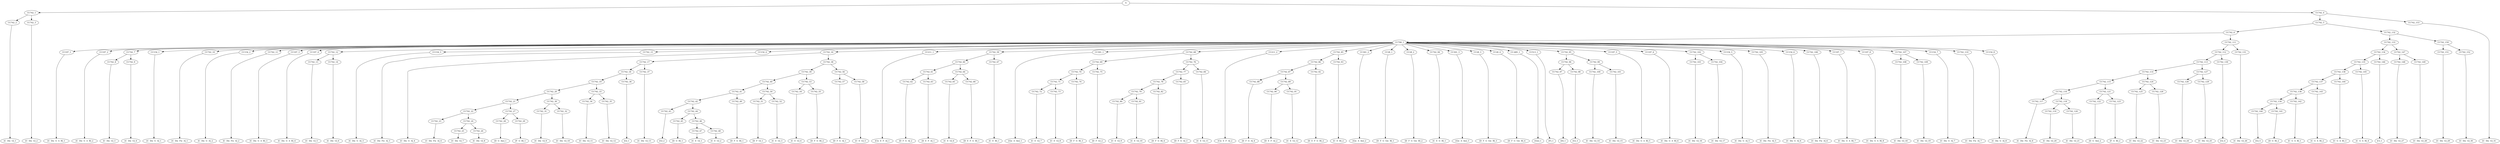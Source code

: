 digraph sample{
"S" -> "CC742_1";
"CC742_1" -> "CC742_2";
"CC742_2" -> "[C  Dis  G]_1";
"CC742_1" -> "CC742_3";
"CC742_3" -> "[C  Dis  G]_2";
"S" -> "CC742_4";
"CC742_4" -> "CC742_5";
"CC742_5" -> "CC742_6";
"CC742_6" -> "CC706_1";
"CC706_1" -> "CC197_1";
"CC197_1" -> "[C  Dis  G  A  B]_1";
"CC706_1" -> "CC197_2";
"CC197_2" -> "[C  Dis  G  A  B]_2";
"CC706_1" -> "CC742_7";
"CC742_7" -> "CC742_8";
"CC742_8" -> "[C  Dis  G]_3";
"CC742_7" -> "CC742_9";
"CC742_9" -> "[C  Dis  G]_4";
"CC706_1" -> "CC154_1";
"CC154_1" -> "[C  Dis  G  A]_1";
"CC706_1" -> "CC742_10";
"CC742_10" -> "[C  Dis  Fis  A]_1";
"CC706_1" -> "CC154_2";
"CC154_2" -> "[C  Dis  G  A]_2";
"CC706_1" -> "CC742_11";
"CC742_11" -> "[C  Dis  Fis  A]_2";
"CC706_1" -> "CC197_3";
"CC197_3" -> "[C  Dis  G  A  B]_3";
"CC706_1" -> "CC197_4";
"CC197_4" -> "[C  Dis  G  A  B]_4";
"CC706_1" -> "CC742_12";
"CC742_12" -> "CC742_13";
"CC742_13" -> "[C  Dis  G]_5";
"CC742_12" -> "CC742_14";
"CC742_14" -> "[C  Dis  G]_6";
"CC706_1" -> "CC154_3";
"CC154_3" -> "[C  Dis  G  A]_3";
"CC706_1" -> "CC742_15";
"CC742_15" -> "[C  Dis  Fis  A]_3";
"CC706_1" -> "CC154_4";
"CC154_4" -> "[C  Dis  G  A]_4";
"CC706_1" -> "CC742_16";
"CC742_16" -> "CC742_17";
"CC742_17" -> "CC742_18";
"CC742_18" -> "CC742_19";
"CC742_19" -> "CC742_20";
"CC742_20" -> "CC742_21";
"CC742_21" -> "CC742_22";
"CC742_22" -> "CC742_23";
"CC742_23" -> "[C  Dis  Fis  A]_4";
"CC742_22" -> "CC742_24";
"CC742_24" -> "CC742_25";
"CC742_25" -> "[C  Dis  G]_7";
"CC742_24" -> "CC742_26";
"CC742_26" -> "[C  Dis  G]_8";
"CC742_21" -> "CC742_27";
"CC742_27" -> "CC742_28";
"CC742_28" -> "[D  G  Ais]_1";
"CC742_27" -> "CC742_29";
"CC742_29" -> "[F  G  B]_1";
"CC742_20" -> "CC742_30";
"CC742_30" -> "CC742_31";
"CC742_31" -> "[C  Dis  G]_9";
"CC742_30" -> "CC742_32";
"CC742_32" -> "[C  Dis  G]_10";
"CC742_19" -> "CC742_33";
"CC742_33" -> "CC742_34";
"CC742_34" -> "[C  Dis  G]_11";
"CC742_33" -> "CC742_35";
"CC742_35" -> "[C  Dis  G]_12";
"CC742_18" -> "CC742_36";
"CC742_36" -> "[G]_1";
"CC742_17" -> "CC742_37";
"CC742_37" -> "[C  Dis  G]_13";
"CC742_16" -> "CC742_38";
"CC742_38" -> "CC742_39";
"CC742_39" -> "CC742_40";
"CC742_40" -> "CC742_41";
"CC742_41" -> "CC742_42";
"CC742_42" -> "CC742_43";
"CC742_43" -> "[G]_2";
"CC742_42" -> "CC742_44";
"CC742_44" -> "CC742_45";
"CC742_45" -> "[D  G  B]_1";
"CC742_44" -> "CC742_46";
"CC742_46" -> "CC742_47";
"CC742_47" -> "[C  E  G]_1";
"CC742_46" -> "CC742_48";
"CC742_48" -> "[C  E  G]_2";
"CC742_41" -> "CC742_49";
"CC742_49" -> "[D  F  G  B]_1";
"CC742_40" -> "CC742_50";
"CC742_50" -> "CC742_51";
"CC742_51" -> "[D  F  G]_1";
"CC742_50" -> "CC742_52";
"CC742_52" -> "[C  E  G]_3";
"CC742_39" -> "CC742_53";
"CC742_53" -> "CC742_54";
"CC742_54" -> "[C  E  G]_4";
"CC742_53" -> "CC742_55";
"CC742_55" -> "[D  F  G  B]_2";
"CC742_38" -> "CC742_56";
"CC742_56" -> "CC742_57";
"CC742_57" -> "[D  F  G  A]_1";
"CC742_56" -> "CC742_58";
"CC742_58" -> "[C  E  G]_5";
"CC706_1" -> "CC211_1";
"CC211_1" -> "[Cis  E  F  A]_1";
"CC706_1" -> "CC742_59";
"CC742_59" -> "CC742_60";
"CC742_60" -> "CC742_61";
"CC742_61" -> "CC742_62";
"CC742_62" -> "[D  F  G  A]_2";
"CC742_61" -> "CC742_63";
"CC742_63" -> "[D  E  F  A]_1";
"CC742_60" -> "CC742_64";
"CC742_64" -> "CC742_65";
"CC742_65" -> "[C  E  G]_6";
"CC742_64" -> "CC742_66";
"CC742_66" -> "[D  E  F  G  B]_1";
"CC742_59" -> "CC742_67";
"CC742_67" -> "[C  E  B]_1";
"CC706_1" -> "CC301_1";
"CC301_1" -> "[Gis  A  Ais]_1";
"CC706_1" -> "CC742_68";
"CC742_68" -> "CC742_69";
"CC742_69" -> "CC742_70";
"CC742_70" -> "CC742_71";
"CC742_71" -> "CC742_72";
"CC742_72" -> "[C  E  G]_7";
"CC742_71" -> "CC742_73";
"CC742_73" -> "[C  E  G]_8";
"CC742_70" -> "CC742_74";
"CC742_74" -> "[D  F  G  B]_3";
"CC742_69" -> "CC742_75";
"CC742_75" -> "[D  F  G]_2";
"CC742_68" -> "CC742_76";
"CC742_76" -> "CC742_77";
"CC742_77" -> "CC742_78";
"CC742_78" -> "CC742_79";
"CC742_79" -> "CC742_80";
"CC742_80" -> "[C  E  G]_9";
"CC742_79" -> "CC742_81";
"CC742_81" -> "[C  E  G]_10";
"CC742_78" -> "CC742_82";
"CC742_82" -> "[D  F  G  B]_4";
"CC742_77" -> "CC742_83";
"CC742_83" -> "[D  F  G  A]_3";
"CC742_76" -> "CC742_84";
"CC742_84" -> "[C  E  G]_11";
"CC706_1" -> "CC211_2";
"CC211_2" -> "[Cis  E  F  A]_2";
"CC706_1" -> "CC742_85";
"CC742_85" -> "CC742_86";
"CC742_86" -> "CC742_87";
"CC742_87" -> "CC742_88";
"CC742_88" -> "[D  F  G  A]_4";
"CC742_87" -> "CC742_89";
"CC742_89" -> "CC742_90";
"CC742_90" -> "[D  E  F  A]_2";
"CC742_89" -> "CC742_91";
"CC742_91" -> "[C  E  G]_12";
"CC742_86" -> "CC742_92";
"CC742_92" -> "[D  E  F  G  B]_2";
"CC742_85" -> "CC742_93";
"CC742_93" -> "[C  E  B]_2";
"CC706_1" -> "CC301_2";
"CC301_2" -> "[Gis  A  Ais]_2";
"CC706_1" -> "CC28_1";
"CC28_1" -> "[D  F  G  Gis  B]_1";
"CC706_1" -> "CC28_2";
"CC28_2" -> "[D  F  G  Gis  B]_2";
"CC706_1" -> "CC742_94";
"CC742_94" -> "[C  E  G  B]_1";
"CC706_1" -> "CC301_3";
"CC301_3" -> "[Gis  A  Ais]_3";
"CC706_1" -> "CC28_3";
"CC28_3" -> "[D  F  G  Gis  B]_3";
"CC706_1" -> "CC28_4";
"CC28_4" -> "[D  F  G  Gis  B]_4";
"CC706_1" -> "CC-685_1";
"CC-685_1" -> "[Gis]_1";
"CC706_1" -> "CC513_1";
"CC513_1" -> "[F]_1";
"CC706_1" -> "CC742_95";
"CC742_95" -> "CC742_96";
"CC742_96" -> "CC742_97";
"CC742_97" -> "[D]_1";
"CC742_96" -> "CC742_98";
"CC742_98" -> "[G]_3";
"CC742_95" -> "CC742_99";
"CC742_99" -> "CC742_100";
"CC742_100" -> "[C  Dis  G]_14";
"CC742_99" -> "CC742_101";
"CC742_101" -> "[C  Dis  G]_15";
"CC706_1" -> "CC197_5";
"CC197_5" -> "[C  Dis  G  A  B]_5";
"CC706_1" -> "CC197_6";
"CC197_6" -> "[C  Dis  G  A  B]_6";
"CC706_1" -> "CC742_102";
"CC742_102" -> "CC742_103";
"CC742_103" -> "[C  Dis  G]_16";
"CC742_102" -> "CC742_104";
"CC742_104" -> "[C  Dis  G]_17";
"CC706_1" -> "CC154_5";
"CC154_5" -> "[C  Dis  G  A]_5";
"CC706_1" -> "CC742_105";
"CC742_105" -> "[C  Dis  Fis  A]_5";
"CC706_1" -> "CC154_6";
"CC154_6" -> "[C  Dis  G  A]_6";
"CC706_1" -> "CC742_106";
"CC742_106" -> "[C  Dis  Fis  A]_6";
"CC706_1" -> "CC197_7";
"CC197_7" -> "[C  Dis  G  A  B]_7";
"CC706_1" -> "CC197_8";
"CC197_8" -> "[C  Dis  G  A  B]_8";
"CC706_1" -> "CC742_107";
"CC742_107" -> "CC742_108";
"CC742_108" -> "[C  Dis  G]_18";
"CC742_107" -> "CC742_109";
"CC742_109" -> "[C  Dis  G]_19";
"CC706_1" -> "CC154_7";
"CC154_7" -> "[C  Dis  G  A]_7";
"CC706_1" -> "CC742_110";
"CC742_110" -> "[C  Dis  Fis  A]_7";
"CC706_1" -> "CC154_8";
"CC154_8" -> "[C  Dis  G  A]_8";
"CC742_6" -> "CC742_111";
"CC742_111" -> "CC742_112";
"CC742_112" -> "CC742_113";
"CC742_113" -> "CC742_114";
"CC742_114" -> "CC742_115";
"CC742_115" -> "CC742_116";
"CC742_116" -> "CC742_117";
"CC742_117" -> "[C  Dis  Fis  A]_8";
"CC742_116" -> "CC742_118";
"CC742_118" -> "CC742_119";
"CC742_119" -> "[C  Dis  G]_20";
"CC742_118" -> "CC742_120";
"CC742_120" -> "[C  Dis  G]_21";
"CC742_115" -> "CC742_121";
"CC742_121" -> "CC742_122";
"CC742_122" -> "[D  G  Ais]_2";
"CC742_121" -> "CC742_123";
"CC742_123" -> "[F  G  B]_2";
"CC742_114" -> "CC742_124";
"CC742_124" -> "CC742_125";
"CC742_125" -> "[C  Dis  G]_22";
"CC742_124" -> "CC742_126";
"CC742_126" -> "[C  Dis  G]_23";
"CC742_113" -> "CC742_127";
"CC742_127" -> "CC742_128";
"CC742_128" -> "[C  Dis  G]_24";
"CC742_127" -> "CC742_129";
"CC742_129" -> "[C  Dis  G]_25";
"CC742_112" -> "CC742_130";
"CC742_130" -> "[G]_4";
"CC742_111" -> "CC742_131";
"CC742_131" -> "[C  Dis  G]_26";
"CC742_5" -> "CC742_132";
"CC742_132" -> "CC742_133";
"CC742_133" -> "CC742_134";
"CC742_134" -> "CC742_135";
"CC742_135" -> "CC742_136";
"CC742_136" -> "CC742_137";
"CC742_137" -> "CC742_138";
"CC742_138" -> "CC742_139";
"CC742_139" -> "CC742_140";
"CC742_140" -> "[G]_5";
"CC742_139" -> "CC742_141";
"CC742_141" -> "[D  G  B]_2";
"CC742_138" -> "CC742_142";
"CC742_142" -> "[C  G  A  B]_1";
"CC742_137" -> "CC742_143";
"CC742_143" -> "[C  G  A  B]_2";
"CC742_136" -> "CC742_144";
"CC742_144" -> "[C  G  A  B]_3";
"CC742_135" -> "CC742_145";
"CC742_145" -> "[C  G  A  B]_4";
"CC742_134" -> "CC742_146";
"CC742_146" -> "[C]_1";
"CC742_133" -> "CC742_147";
"CC742_147" -> "CC742_148";
"CC742_148" -> "[C  Dis  G]_27";
"CC742_147" -> "CC742_149";
"CC742_149" -> "[C  Dis  G]_28";
"CC742_132" -> "CC742_150";
"CC742_150" -> "CC742_151";
"CC742_151" -> "[C  Dis  G]_29";
"CC742_150" -> "CC742_152";
"CC742_152" -> "[C  Dis  G]_30";
"CC742_4" -> "CC742_153";
"CC742_153" -> "[C  Dis  G]_31";

{rank = min; "S";}
{rank = same; "CC742_1"; "CC742_4";}
{rank = same; "CC742_2"; "CC742_3"; "CC742_5"; "CC742_153";}
{rank = same; "CC742_6"; "CC742_132";}
{rank = same; "CC706_1"; "CC742_111"; "CC742_133"; "CC742_150";}
{rank = same; "CC197_1"; "CC197_2"; "CC742_7"; "CC154_1"; "CC742_10"; "CC154_2"; "CC742_11"; "CC197_3"; "CC197_4"; "CC742_12"; "CC154_3"; "CC742_15"; "CC154_4"; "CC742_16"; "CC211_1"; "CC742_59"; "CC301_1"; "CC742_68"; "CC211_2"; "CC742_85"; "CC301_2"; "CC28_1"; "CC28_2"; "CC742_94"; "CC301_3"; "CC28_3"; "CC28_4"; "CC-685_1"; "CC513_1"; "CC742_95"; "CC197_5"; "CC197_6"; "CC742_102"; "CC154_5"; "CC742_105"; "CC154_6"; "CC742_106"; "CC197_7"; "CC197_8"; "CC742_107"; "CC154_7"; "CC742_110"; "CC154_8"; "CC742_112"; "CC742_131"; "CC742_134"; "CC742_147"; "CC742_151"; "CC742_152";}
{rank = same; "CC742_8"; "CC742_9"; "CC742_13"; "CC742_14"; "CC742_17"; "CC742_38"; "CC742_60"; "CC742_67"; "CC742_69"; "CC742_76"; "CC742_86"; "CC742_93"; "CC742_96"; "CC742_99"; "CC742_103"; "CC742_104"; "CC742_108"; "CC742_109"; "CC742_113"; "CC742_130"; "CC742_135"; "CC742_146"; "CC742_148"; "CC742_149";}
{rank = same; "CC742_18"; "CC742_37"; "CC742_39"; "CC742_56"; "CC742_61"; "CC742_64"; "CC742_70"; "CC742_75"; "CC742_77"; "CC742_84"; "CC742_87"; "CC742_92"; "CC742_97"; "CC742_98"; "CC742_100"; "CC742_101"; "CC742_114"; "CC742_127"; "CC742_136"; "CC742_145";}
{rank = same; "CC742_19"; "CC742_36"; "CC742_40"; "CC742_53"; "CC742_57"; "CC742_58"; "CC742_62"; "CC742_63"; "CC742_65"; "CC742_66"; "CC742_71"; "CC742_74"; "CC742_78"; "CC742_83"; "CC742_88"; "CC742_89"; "CC742_115"; "CC742_124"; "CC742_128"; "CC742_129"; "CC742_137"; "CC742_144";}
{rank = same; "CC742_20"; "CC742_33"; "CC742_41"; "CC742_50"; "CC742_54"; "CC742_55"; "CC742_72"; "CC742_73"; "CC742_79"; "CC742_82"; "CC742_90"; "CC742_91"; "CC742_116"; "CC742_121"; "CC742_125"; "CC742_126"; "CC742_138"; "CC742_143";}
{rank = same; "CC742_21"; "CC742_30"; "CC742_34"; "CC742_35"; "CC742_42"; "CC742_49"; "CC742_51"; "CC742_52"; "CC742_80"; "CC742_81"; "CC742_117"; "CC742_118"; "CC742_122"; "CC742_123"; "CC742_139"; "CC742_142";}
{rank = same; "CC742_22"; "CC742_27"; "CC742_31"; "CC742_32"; "CC742_43"; "CC742_44"; "CC742_119"; "CC742_120"; "CC742_140"; "CC742_141";}
{rank = same; "CC742_23"; "CC742_24"; "CC742_28"; "CC742_29"; "CC742_45"; "CC742_46";}
{rank = same; "CC742_25"; "CC742_26"; "CC742_47"; "CC742_48";}
{rank = same; "[C  Dis  Fis  A]_1"; "[C  Dis  Fis  A]_2"; "[C  Dis  Fis  A]_3"; "[C  Dis  Fis  A]_4"; "[C  Dis  Fis  A]_5"; "[C  Dis  Fis  A]_6"; "[C  Dis  Fis  A]_7"; "[C  Dis  Fis  A]_8"; "[C  Dis  G  A  B]_1"; "[C  Dis  G  A  B]_2"; "[C  Dis  G  A  B]_3"; "[C  Dis  G  A  B]_4"; "[C  Dis  G  A  B]_5"; "[C  Dis  G  A  B]_6"; "[C  Dis  G  A  B]_7"; "[C  Dis  G  A  B]_8"; "[C  Dis  G  A]_1"; "[C  Dis  G  A]_2"; "[C  Dis  G  A]_3"; "[C  Dis  G  A]_4"; "[C  Dis  G  A]_5"; "[C  Dis  G  A]_6"; "[C  Dis  G  A]_7"; "[C  Dis  G  A]_8"; "[C  Dis  G]_1"; "[C  Dis  G]_2"; "[C  Dis  G]_3"; "[C  Dis  G]_4"; "[C  Dis  G]_5"; "[C  Dis  G]_6"; "[C  Dis  G]_7"; "[C  Dis  G]_8"; "[C  Dis  G]_9"; "[C  Dis  G]_10"; "[C  Dis  G]_11"; "[C  Dis  G]_12"; "[C  Dis  G]_13"; "[C  Dis  G]_14"; "[C  Dis  G]_15"; "[C  Dis  G]_16"; "[C  Dis  G]_17"; "[C  Dis  G]_18"; "[C  Dis  G]_19"; "[C  Dis  G]_20"; "[C  Dis  G]_21"; "[C  Dis  G]_22"; "[C  Dis  G]_23"; "[C  Dis  G]_24"; "[C  Dis  G]_25"; "[C  Dis  G]_26"; "[C  Dis  G]_27"; "[C  Dis  G]_28"; "[C  Dis  G]_29"; "[C  Dis  G]_30"; "[C  Dis  G]_31"; "[C  E  B]_1"; "[C  E  B]_2"; "[C  E  G  B]_1"; "[C  E  G]_1"; "[C  E  G]_2"; "[C  E  G]_3"; "[C  E  G]_4"; "[C  E  G]_5"; "[C  E  G]_6"; "[C  E  G]_7"; "[C  E  G]_8"; "[C  E  G]_9"; "[C  E  G]_10"; "[C  E  G]_11"; "[C  E  G]_12"; "[C  G  A  B]_1"; "[C  G  A  B]_2"; "[C  G  A  B]_3"; "[C  G  A  B]_4"; "[C]_1"; "[Cis  E  F  A]_1"; "[Cis  E  F  A]_2"; "[D  E  F  A]_1"; "[D  E  F  A]_2"; "[D  E  F  G  B]_1"; "[D  E  F  G  B]_2"; "[D  F  G  A]_1"; "[D  F  G  A]_2"; "[D  F  G  A]_3"; "[D  F  G  A]_4"; "[D  F  G  B]_1"; "[D  F  G  B]_2"; "[D  F  G  B]_3"; "[D  F  G  B]_4"; "[D  F  G  Gis  B]_1"; "[D  F  G  Gis  B]_2"; "[D  F  G  Gis  B]_3"; "[D  F  G  Gis  B]_4"; "[D  F  G]_1"; "[D  F  G]_2"; "[D  G  Ais]_1"; "[D  G  Ais]_2"; "[D  G  B]_1"; "[D  G  B]_2"; "[D]_1"; "[F  G  B]_1"; "[F  G  B]_2"; "[F]_1"; "[G]_1"; "[G]_2"; "[G]_3"; "[G]_4"; "[G]_5"; "[Gis  A  Ais]_1"; "[Gis  A  Ais]_2"; "[Gis  A  Ais]_3"; "[Gis]_1";}
}